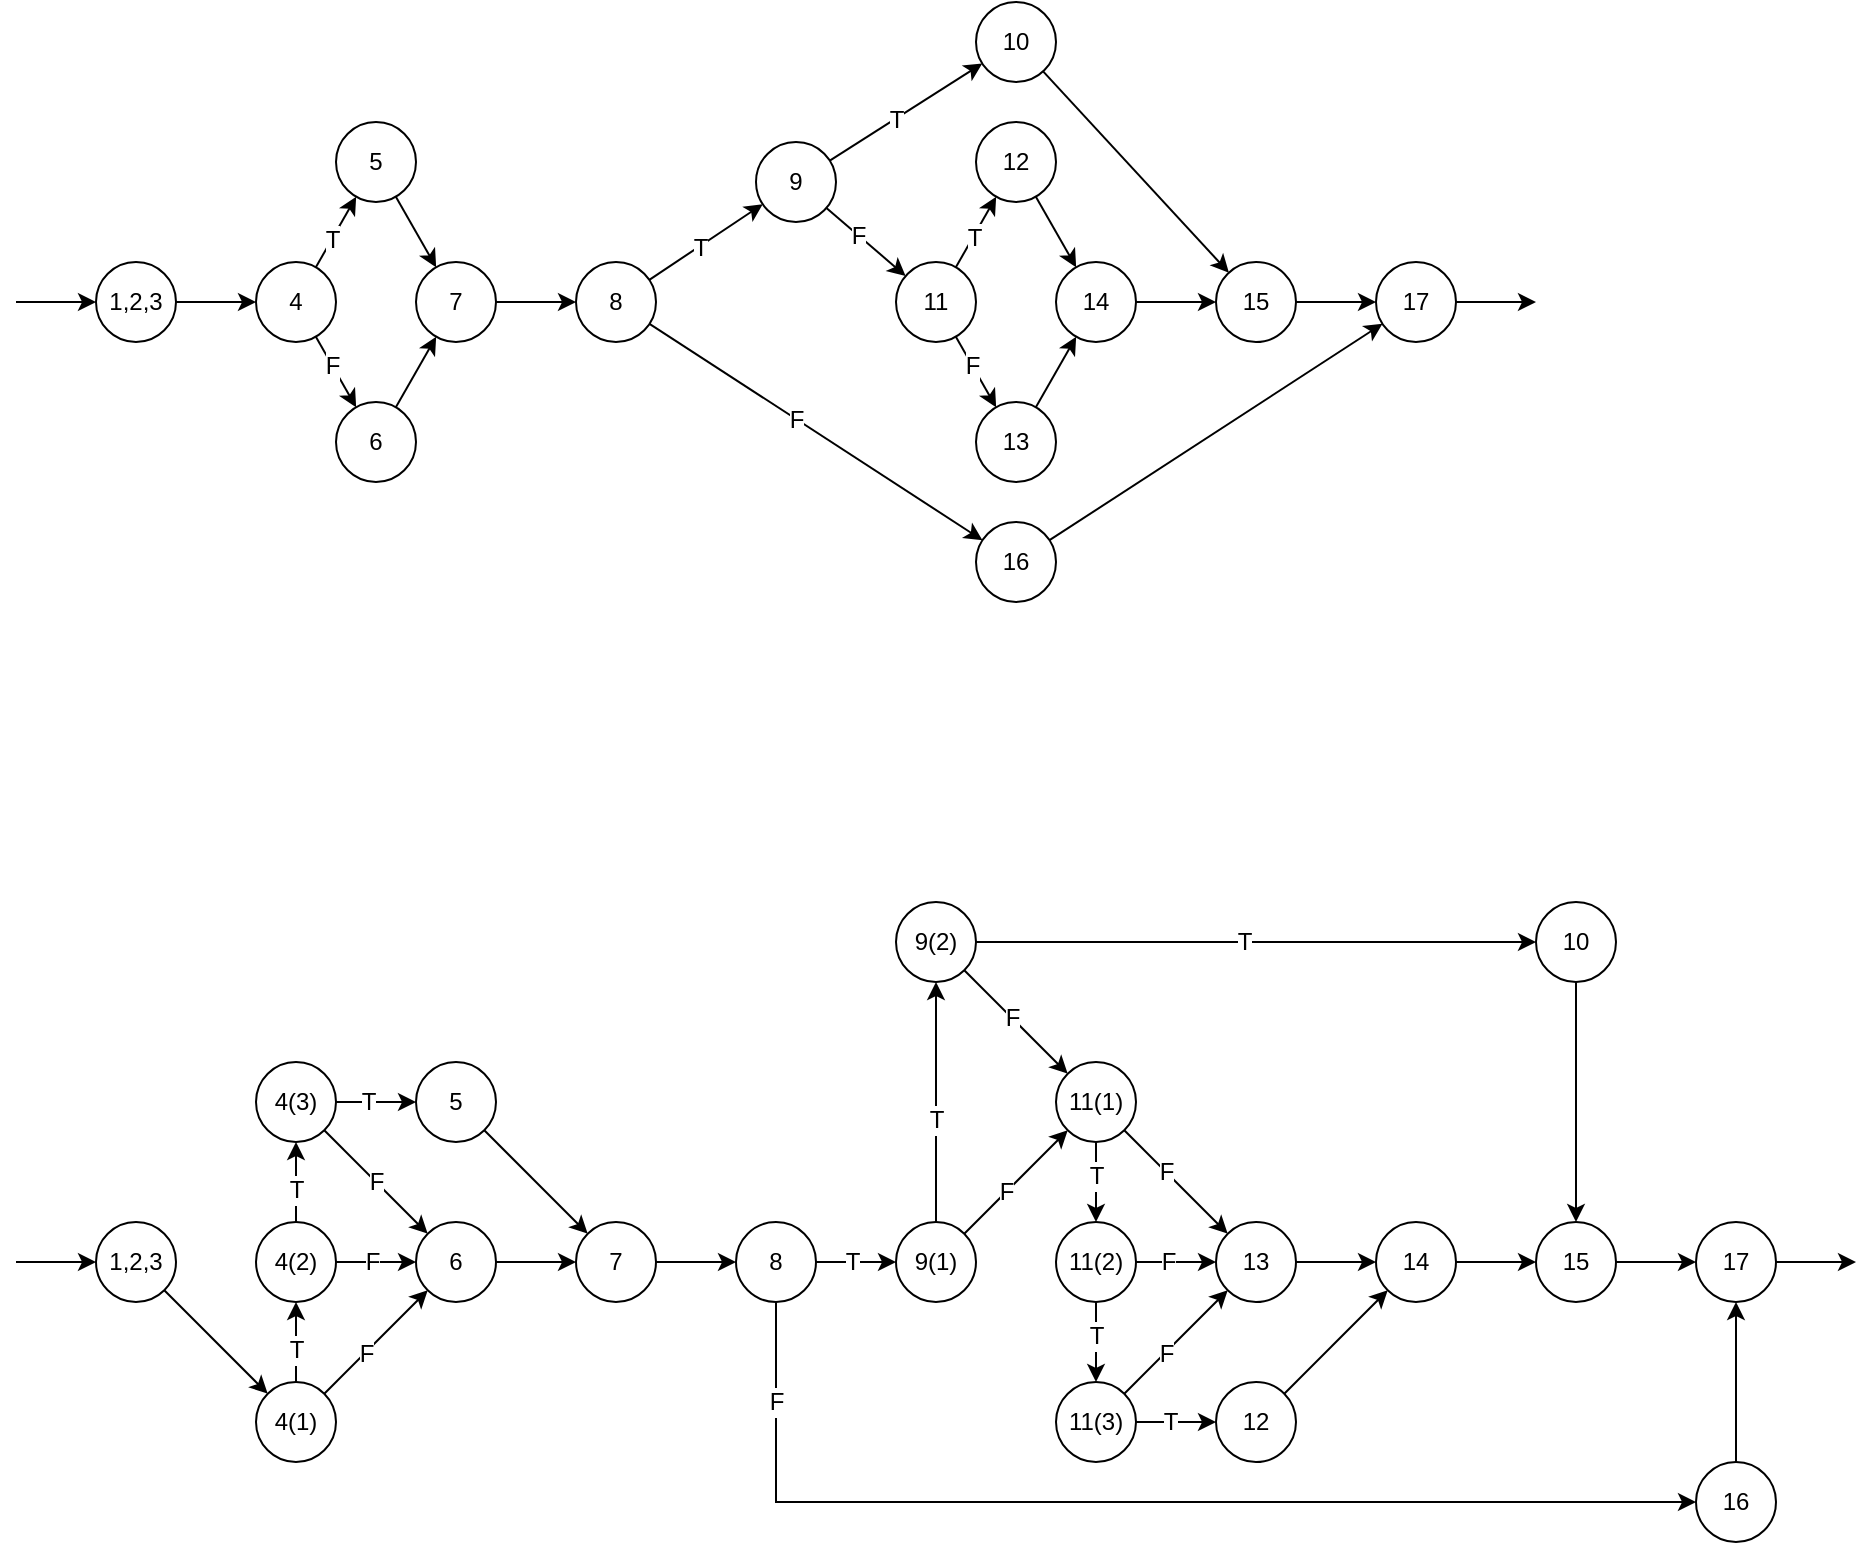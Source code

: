 <mxfile version="15.8.3" type="device"><diagram id="_yMHyIJSvtHfpr_6GuOD" name="Page-1"><mxGraphModel dx="1178" dy="659" grid="0" gridSize="10" guides="1" tooltips="1" connect="1" arrows="1" fold="1" page="1" pageScale="1" pageWidth="850" pageHeight="1100" math="0" shadow="0"><root><mxCell id="0"/><mxCell id="1" parent="0"/><mxCell id="rDvN0y5Ola844dk2ZUQn-3" style="edgeStyle=orthogonalEdgeStyle;rounded=0;orthogonalLoop=1;jettySize=auto;html=1;fontSize=15;" edge="1" parent="1" source="rDvN0y5Ola844dk2ZUQn-1" target="rDvN0y5Ola844dk2ZUQn-2"><mxGeometry relative="1" as="geometry"/></mxCell><mxCell id="rDvN0y5Ola844dk2ZUQn-53" style="edgeStyle=none;rounded=0;orthogonalLoop=1;jettySize=auto;html=1;fontSize=12;" edge="1" parent="1" target="rDvN0y5Ola844dk2ZUQn-1"><mxGeometry relative="1" as="geometry"><mxPoint x="50" y="200" as="targetPoint"/><mxPoint x="40" y="180" as="sourcePoint"/></mxGeometry></mxCell><mxCell id="rDvN0y5Ola844dk2ZUQn-1" value="1,2,3" style="ellipse;whiteSpace=wrap;html=1;aspect=fixed;" vertex="1" parent="1"><mxGeometry x="80" y="160" width="40" height="40" as="geometry"/></mxCell><mxCell id="rDvN0y5Ola844dk2ZUQn-15" style="edgeStyle=none;rounded=0;orthogonalLoop=1;jettySize=auto;html=1;fontSize=15;" edge="1" parent="1" source="rDvN0y5Ola844dk2ZUQn-2" target="rDvN0y5Ola844dk2ZUQn-4"><mxGeometry relative="1" as="geometry"/></mxCell><mxCell id="rDvN0y5Ola844dk2ZUQn-22" value="T" style="edgeLabel;html=1;align=center;verticalAlign=middle;resizable=0;points=[];fontSize=12;" vertex="1" connectable="0" parent="rDvN0y5Ola844dk2ZUQn-15"><mxGeometry x="-0.207" relative="1" as="geometry"><mxPoint as="offset"/></mxGeometry></mxCell><mxCell id="rDvN0y5Ola844dk2ZUQn-16" style="edgeStyle=none;rounded=0;orthogonalLoop=1;jettySize=auto;html=1;fontSize=15;" edge="1" parent="1" source="rDvN0y5Ola844dk2ZUQn-2" target="rDvN0y5Ola844dk2ZUQn-5"><mxGeometry relative="1" as="geometry"/></mxCell><mxCell id="rDvN0y5Ola844dk2ZUQn-23" value="F" style="edgeLabel;html=1;align=center;verticalAlign=middle;resizable=0;points=[];fontSize=12;" vertex="1" connectable="0" parent="rDvN0y5Ola844dk2ZUQn-16"><mxGeometry x="-0.22" relative="1" as="geometry"><mxPoint as="offset"/></mxGeometry></mxCell><mxCell id="rDvN0y5Ola844dk2ZUQn-2" value="4" style="ellipse;whiteSpace=wrap;html=1;aspect=fixed;" vertex="1" parent="1"><mxGeometry x="160" y="160" width="40" height="40" as="geometry"/></mxCell><mxCell id="rDvN0y5Ola844dk2ZUQn-17" style="edgeStyle=none;rounded=0;orthogonalLoop=1;jettySize=auto;html=1;fontSize=15;" edge="1" parent="1" source="rDvN0y5Ola844dk2ZUQn-4" target="rDvN0y5Ola844dk2ZUQn-6"><mxGeometry relative="1" as="geometry"/></mxCell><mxCell id="rDvN0y5Ola844dk2ZUQn-4" value="5" style="ellipse;whiteSpace=wrap;html=1;aspect=fixed;" vertex="1" parent="1"><mxGeometry x="200" y="90" width="40" height="40" as="geometry"/></mxCell><mxCell id="rDvN0y5Ola844dk2ZUQn-18" style="edgeStyle=none;rounded=0;orthogonalLoop=1;jettySize=auto;html=1;fontSize=15;" edge="1" parent="1" source="rDvN0y5Ola844dk2ZUQn-5" target="rDvN0y5Ola844dk2ZUQn-6"><mxGeometry relative="1" as="geometry"/></mxCell><mxCell id="rDvN0y5Ola844dk2ZUQn-5" value="6" style="ellipse;whiteSpace=wrap;html=1;aspect=fixed;" vertex="1" parent="1"><mxGeometry x="200" y="230" width="40" height="40" as="geometry"/></mxCell><mxCell id="rDvN0y5Ola844dk2ZUQn-19" style="edgeStyle=none;rounded=0;orthogonalLoop=1;jettySize=auto;html=1;fontSize=15;" edge="1" parent="1" source="rDvN0y5Ola844dk2ZUQn-6" target="rDvN0y5Ola844dk2ZUQn-7"><mxGeometry relative="1" as="geometry"/></mxCell><mxCell id="rDvN0y5Ola844dk2ZUQn-6" value="7" style="ellipse;whiteSpace=wrap;html=1;aspect=fixed;" vertex="1" parent="1"><mxGeometry x="240" y="160" width="40" height="40" as="geometry"/></mxCell><mxCell id="rDvN0y5Ola844dk2ZUQn-20" style="edgeStyle=none;rounded=0;orthogonalLoop=1;jettySize=auto;html=1;fontSize=15;" edge="1" parent="1" source="rDvN0y5Ola844dk2ZUQn-7" target="rDvN0y5Ola844dk2ZUQn-8"><mxGeometry relative="1" as="geometry"><Array as="points"/></mxGeometry></mxCell><mxCell id="rDvN0y5Ola844dk2ZUQn-24" value="T" style="edgeLabel;html=1;align=center;verticalAlign=middle;resizable=0;points=[];fontSize=12;" vertex="1" connectable="0" parent="rDvN0y5Ola844dk2ZUQn-20"><mxGeometry x="-0.117" relative="1" as="geometry"><mxPoint as="offset"/></mxGeometry></mxCell><mxCell id="rDvN0y5Ola844dk2ZUQn-21" style="edgeStyle=none;rounded=0;orthogonalLoop=1;jettySize=auto;html=1;fontSize=15;" edge="1" parent="1" source="rDvN0y5Ola844dk2ZUQn-7" target="rDvN0y5Ola844dk2ZUQn-9"><mxGeometry relative="1" as="geometry"/></mxCell><mxCell id="rDvN0y5Ola844dk2ZUQn-25" value="F" style="edgeLabel;html=1;align=center;verticalAlign=middle;resizable=0;points=[];fontSize=12;" vertex="1" connectable="0" parent="rDvN0y5Ola844dk2ZUQn-21"><mxGeometry x="-0.125" relative="1" as="geometry"><mxPoint as="offset"/></mxGeometry></mxCell><mxCell id="rDvN0y5Ola844dk2ZUQn-7" value="8" style="ellipse;whiteSpace=wrap;html=1;aspect=fixed;" vertex="1" parent="1"><mxGeometry x="320" y="160" width="40" height="40" as="geometry"/></mxCell><mxCell id="rDvN0y5Ola844dk2ZUQn-28" style="edgeStyle=none;rounded=0;orthogonalLoop=1;jettySize=auto;html=1;fontSize=12;" edge="1" parent="1" source="rDvN0y5Ola844dk2ZUQn-8" target="rDvN0y5Ola844dk2ZUQn-26"><mxGeometry relative="1" as="geometry"/></mxCell><mxCell id="rDvN0y5Ola844dk2ZUQn-30" value="T" style="edgeLabel;html=1;align=center;verticalAlign=middle;resizable=0;points=[];fontSize=12;" vertex="1" connectable="0" parent="rDvN0y5Ola844dk2ZUQn-28"><mxGeometry x="-0.153" relative="1" as="geometry"><mxPoint as="offset"/></mxGeometry></mxCell><mxCell id="rDvN0y5Ola844dk2ZUQn-29" style="edgeStyle=none;rounded=0;orthogonalLoop=1;jettySize=auto;html=1;fontSize=12;" edge="1" parent="1" source="rDvN0y5Ola844dk2ZUQn-8" target="rDvN0y5Ola844dk2ZUQn-27"><mxGeometry relative="1" as="geometry"/></mxCell><mxCell id="rDvN0y5Ola844dk2ZUQn-31" value="F" style="edgeLabel;html=1;align=center;verticalAlign=middle;resizable=0;points=[];fontSize=12;" vertex="1" connectable="0" parent="rDvN0y5Ola844dk2ZUQn-29"><mxGeometry x="-0.189" relative="1" as="geometry"><mxPoint as="offset"/></mxGeometry></mxCell><mxCell id="rDvN0y5Ola844dk2ZUQn-8" value="9" style="ellipse;whiteSpace=wrap;html=1;aspect=fixed;" vertex="1" parent="1"><mxGeometry x="410" y="100" width="40" height="40" as="geometry"/></mxCell><mxCell id="rDvN0y5Ola844dk2ZUQn-45" style="edgeStyle=none;rounded=0;orthogonalLoop=1;jettySize=auto;html=1;fontSize=12;" edge="1" parent="1" source="rDvN0y5Ola844dk2ZUQn-9" target="rDvN0y5Ola844dk2ZUQn-47"><mxGeometry relative="1" as="geometry"/></mxCell><mxCell id="rDvN0y5Ola844dk2ZUQn-9" value="16" style="ellipse;whiteSpace=wrap;html=1;aspect=fixed;" vertex="1" parent="1"><mxGeometry x="520" y="290" width="40" height="40" as="geometry"/></mxCell><mxCell id="rDvN0y5Ola844dk2ZUQn-44" style="edgeStyle=none;rounded=0;orthogonalLoop=1;jettySize=auto;html=1;fontSize=12;" edge="1" parent="1" source="rDvN0y5Ola844dk2ZUQn-26" target="rDvN0y5Ola844dk2ZUQn-43"><mxGeometry relative="1" as="geometry"/></mxCell><mxCell id="rDvN0y5Ola844dk2ZUQn-26" value="10" style="ellipse;whiteSpace=wrap;html=1;aspect=fixed;" vertex="1" parent="1"><mxGeometry x="520" y="30" width="40" height="40" as="geometry"/></mxCell><mxCell id="rDvN0y5Ola844dk2ZUQn-36" style="edgeStyle=none;rounded=0;orthogonalLoop=1;jettySize=auto;html=1;fontSize=12;" edge="1" parent="1" source="rDvN0y5Ola844dk2ZUQn-27" target="rDvN0y5Ola844dk2ZUQn-33"><mxGeometry relative="1" as="geometry"/></mxCell><mxCell id="rDvN0y5Ola844dk2ZUQn-38" value="T" style="edgeLabel;html=1;align=center;verticalAlign=middle;resizable=0;points=[];fontSize=12;" vertex="1" connectable="0" parent="rDvN0y5Ola844dk2ZUQn-36"><mxGeometry x="-0.173" relative="1" as="geometry"><mxPoint as="offset"/></mxGeometry></mxCell><mxCell id="rDvN0y5Ola844dk2ZUQn-37" style="edgeStyle=none;rounded=0;orthogonalLoop=1;jettySize=auto;html=1;fontSize=12;" edge="1" parent="1" source="rDvN0y5Ola844dk2ZUQn-27" target="rDvN0y5Ola844dk2ZUQn-32"><mxGeometry relative="1" as="geometry"/></mxCell><mxCell id="rDvN0y5Ola844dk2ZUQn-39" value="F" style="edgeLabel;html=1;align=center;verticalAlign=middle;resizable=0;points=[];fontSize=12;" vertex="1" connectable="0" parent="rDvN0y5Ola844dk2ZUQn-37"><mxGeometry x="-0.207" relative="1" as="geometry"><mxPoint as="offset"/></mxGeometry></mxCell><mxCell id="rDvN0y5Ola844dk2ZUQn-27" value="11" style="ellipse;whiteSpace=wrap;html=1;aspect=fixed;" vertex="1" parent="1"><mxGeometry x="480" y="160" width="40" height="40" as="geometry"/></mxCell><mxCell id="rDvN0y5Ola844dk2ZUQn-42" style="edgeStyle=none;rounded=0;orthogonalLoop=1;jettySize=auto;html=1;fontSize=12;" edge="1" parent="1" source="rDvN0y5Ola844dk2ZUQn-32" target="rDvN0y5Ola844dk2ZUQn-40"><mxGeometry relative="1" as="geometry"/></mxCell><mxCell id="rDvN0y5Ola844dk2ZUQn-32" value="13" style="ellipse;whiteSpace=wrap;html=1;aspect=fixed;" vertex="1" parent="1"><mxGeometry x="520" y="230" width="40" height="40" as="geometry"/></mxCell><mxCell id="rDvN0y5Ola844dk2ZUQn-41" style="edgeStyle=none;rounded=0;orthogonalLoop=1;jettySize=auto;html=1;fontSize=12;" edge="1" parent="1" source="rDvN0y5Ola844dk2ZUQn-33" target="rDvN0y5Ola844dk2ZUQn-40"><mxGeometry relative="1" as="geometry"/></mxCell><mxCell id="rDvN0y5Ola844dk2ZUQn-33" value="12" style="ellipse;whiteSpace=wrap;html=1;aspect=fixed;" vertex="1" parent="1"><mxGeometry x="520" y="90" width="40" height="40" as="geometry"/></mxCell><mxCell id="rDvN0y5Ola844dk2ZUQn-46" style="edgeStyle=none;rounded=0;orthogonalLoop=1;jettySize=auto;html=1;fontSize=12;" edge="1" parent="1" source="rDvN0y5Ola844dk2ZUQn-40" target="rDvN0y5Ola844dk2ZUQn-43"><mxGeometry relative="1" as="geometry"/></mxCell><mxCell id="rDvN0y5Ola844dk2ZUQn-40" value="14" style="ellipse;whiteSpace=wrap;html=1;aspect=fixed;" vertex="1" parent="1"><mxGeometry x="560" y="160" width="40" height="40" as="geometry"/></mxCell><mxCell id="rDvN0y5Ola844dk2ZUQn-48" style="edgeStyle=none;rounded=0;orthogonalLoop=1;jettySize=auto;html=1;fontSize=12;" edge="1" parent="1" source="rDvN0y5Ola844dk2ZUQn-43" target="rDvN0y5Ola844dk2ZUQn-47"><mxGeometry relative="1" as="geometry"/></mxCell><mxCell id="rDvN0y5Ola844dk2ZUQn-43" value="15" style="ellipse;whiteSpace=wrap;html=1;aspect=fixed;" vertex="1" parent="1"><mxGeometry x="640" y="160" width="40" height="40" as="geometry"/></mxCell><mxCell id="rDvN0y5Ola844dk2ZUQn-52" style="edgeStyle=none;rounded=0;orthogonalLoop=1;jettySize=auto;html=1;fontSize=12;" edge="1" parent="1" source="rDvN0y5Ola844dk2ZUQn-47"><mxGeometry relative="1" as="geometry"><mxPoint x="800" y="180" as="targetPoint"/></mxGeometry></mxCell><mxCell id="rDvN0y5Ola844dk2ZUQn-47" value="17" style="ellipse;whiteSpace=wrap;html=1;aspect=fixed;" vertex="1" parent="1"><mxGeometry x="720" y="160" width="40" height="40" as="geometry"/></mxCell><mxCell id="rDvN0y5Ola844dk2ZUQn-54" style="rounded=0;orthogonalLoop=1;jettySize=auto;html=1;fontSize=15;" edge="1" parent="1" source="rDvN0y5Ola844dk2ZUQn-56" target="rDvN0y5Ola844dk2ZUQn-61"><mxGeometry relative="1" as="geometry"/></mxCell><mxCell id="rDvN0y5Ola844dk2ZUQn-55" style="edgeStyle=none;rounded=0;orthogonalLoop=1;jettySize=auto;html=1;fontSize=12;entryX=0;entryY=0.5;entryDx=0;entryDy=0;" edge="1" parent="1" target="rDvN0y5Ola844dk2ZUQn-56"><mxGeometry relative="1" as="geometry"><mxPoint x="50" y="680" as="targetPoint"/><mxPoint x="40" y="660" as="sourcePoint"/></mxGeometry></mxCell><mxCell id="rDvN0y5Ola844dk2ZUQn-56" value="1,2,3" style="ellipse;whiteSpace=wrap;html=1;aspect=fixed;" vertex="1" parent="1"><mxGeometry x="80" y="640" width="40" height="40" as="geometry"/></mxCell><mxCell id="rDvN0y5Ola844dk2ZUQn-57" style="edgeStyle=none;rounded=0;orthogonalLoop=1;jettySize=auto;html=1;fontSize=15;" edge="1" parent="1" source="rDvN0y5Ola844dk2ZUQn-61" target="rDvN0y5Ola844dk2ZUQn-97"><mxGeometry relative="1" as="geometry"><mxPoint x="180" y="720" as="targetPoint"/></mxGeometry></mxCell><mxCell id="rDvN0y5Ola844dk2ZUQn-58" value="T" style="edgeLabel;html=1;align=center;verticalAlign=middle;resizable=0;points=[];fontSize=12;" vertex="1" connectable="0" parent="rDvN0y5Ola844dk2ZUQn-57"><mxGeometry x="-0.207" relative="1" as="geometry"><mxPoint as="offset"/></mxGeometry></mxCell><mxCell id="rDvN0y5Ola844dk2ZUQn-59" style="edgeStyle=none;rounded=0;orthogonalLoop=1;jettySize=auto;html=1;fontSize=15;" edge="1" parent="1" source="rDvN0y5Ola844dk2ZUQn-61" target="rDvN0y5Ola844dk2ZUQn-65"><mxGeometry relative="1" as="geometry"/></mxCell><mxCell id="rDvN0y5Ola844dk2ZUQn-60" value="F" style="edgeLabel;html=1;align=center;verticalAlign=middle;resizable=0;points=[];fontSize=12;" vertex="1" connectable="0" parent="rDvN0y5Ola844dk2ZUQn-59"><mxGeometry x="-0.22" relative="1" as="geometry"><mxPoint as="offset"/></mxGeometry></mxCell><mxCell id="rDvN0y5Ola844dk2ZUQn-61" value="4(1)" style="ellipse;whiteSpace=wrap;html=1;aspect=fixed;" vertex="1" parent="1"><mxGeometry x="160" y="720" width="40" height="40" as="geometry"/></mxCell><mxCell id="rDvN0y5Ola844dk2ZUQn-64" style="edgeStyle=none;rounded=0;orthogonalLoop=1;jettySize=auto;html=1;fontSize=15;" edge="1" parent="1" source="rDvN0y5Ola844dk2ZUQn-65" target="rDvN0y5Ola844dk2ZUQn-67"><mxGeometry relative="1" as="geometry"/></mxCell><mxCell id="rDvN0y5Ola844dk2ZUQn-65" value="6" style="ellipse;whiteSpace=wrap;html=1;aspect=fixed;" vertex="1" parent="1"><mxGeometry x="240" y="640" width="40" height="40" as="geometry"/></mxCell><mxCell id="rDvN0y5Ola844dk2ZUQn-66" style="edgeStyle=none;rounded=0;orthogonalLoop=1;jettySize=auto;html=1;exitX=1;exitY=0.5;exitDx=0;exitDy=0;fontSize=15;" edge="1" parent="1" source="rDvN0y5Ola844dk2ZUQn-67" target="rDvN0y5Ola844dk2ZUQn-120"><mxGeometry relative="1" as="geometry"><mxPoint x="400.0" y="660" as="targetPoint"/></mxGeometry></mxCell><mxCell id="rDvN0y5Ola844dk2ZUQn-67" value="7" style="ellipse;whiteSpace=wrap;html=1;aspect=fixed;" vertex="1" parent="1"><mxGeometry x="320" y="640" width="40" height="40" as="geometry"/></mxCell><mxCell id="rDvN0y5Ola844dk2ZUQn-105" style="edgeStyle=none;rounded=0;orthogonalLoop=1;jettySize=auto;html=1;fontSize=12;" edge="1" parent="1" source="rDvN0y5Ola844dk2ZUQn-97" target="rDvN0y5Ola844dk2ZUQn-65"><mxGeometry relative="1" as="geometry"/></mxCell><mxCell id="rDvN0y5Ola844dk2ZUQn-110" value="F" style="edgeLabel;html=1;align=center;verticalAlign=middle;resizable=0;points=[];fontSize=12;" vertex="1" connectable="0" parent="rDvN0y5Ola844dk2ZUQn-105"><mxGeometry x="-0.127" relative="1" as="geometry"><mxPoint as="offset"/></mxGeometry></mxCell><mxCell id="rDvN0y5Ola844dk2ZUQn-97" value="4(2)" style="ellipse;whiteSpace=wrap;html=1;aspect=fixed;" vertex="1" parent="1"><mxGeometry x="160" y="640" width="40" height="40" as="geometry"/></mxCell><mxCell id="rDvN0y5Ola844dk2ZUQn-106" value="F" style="edgeStyle=none;rounded=0;orthogonalLoop=1;jettySize=auto;html=1;fontSize=12;" edge="1" parent="1" source="rDvN0y5Ola844dk2ZUQn-98" target="rDvN0y5Ola844dk2ZUQn-65"><mxGeometry relative="1" as="geometry"/></mxCell><mxCell id="rDvN0y5Ola844dk2ZUQn-112" style="edgeStyle=none;rounded=0;orthogonalLoop=1;jettySize=auto;html=1;exitX=1;exitY=0.5;exitDx=0;exitDy=0;fontSize=12;" edge="1" parent="1" source="rDvN0y5Ola844dk2ZUQn-98" target="rDvN0y5Ola844dk2ZUQn-111"><mxGeometry relative="1" as="geometry"/></mxCell><mxCell id="rDvN0y5Ola844dk2ZUQn-114" value="T" style="edgeLabel;html=1;align=center;verticalAlign=middle;resizable=0;points=[];fontSize=12;" vertex="1" connectable="0" parent="rDvN0y5Ola844dk2ZUQn-112"><mxGeometry x="-0.2" relative="1" as="geometry"><mxPoint as="offset"/></mxGeometry></mxCell><mxCell id="rDvN0y5Ola844dk2ZUQn-98" value="4(3)" style="ellipse;whiteSpace=wrap;html=1;aspect=fixed;" vertex="1" parent="1"><mxGeometry x="160" y="560" width="40" height="40" as="geometry"/></mxCell><mxCell id="rDvN0y5Ola844dk2ZUQn-101" style="edgeStyle=none;rounded=0;orthogonalLoop=1;jettySize=auto;html=1;fontSize=15;" edge="1" parent="1" source="rDvN0y5Ola844dk2ZUQn-97" target="rDvN0y5Ola844dk2ZUQn-98"><mxGeometry relative="1" as="geometry"><mxPoint x="179.83" y="480" as="sourcePoint"/><mxPoint x="180" y="440" as="targetPoint"/></mxGeometry></mxCell><mxCell id="rDvN0y5Ola844dk2ZUQn-102" value="T" style="edgeLabel;html=1;align=center;verticalAlign=middle;resizable=0;points=[];fontSize=12;" vertex="1" connectable="0" parent="rDvN0y5Ola844dk2ZUQn-101"><mxGeometry x="-0.207" relative="1" as="geometry"><mxPoint as="offset"/></mxGeometry></mxCell><mxCell id="rDvN0y5Ola844dk2ZUQn-113" style="edgeStyle=none;rounded=0;orthogonalLoop=1;jettySize=auto;html=1;fontSize=12;" edge="1" parent="1" source="rDvN0y5Ola844dk2ZUQn-111" target="rDvN0y5Ola844dk2ZUQn-67"><mxGeometry relative="1" as="geometry"/></mxCell><mxCell id="rDvN0y5Ola844dk2ZUQn-111" value="5" style="ellipse;whiteSpace=wrap;html=1;aspect=fixed;" vertex="1" parent="1"><mxGeometry x="240" y="560" width="40" height="40" as="geometry"/></mxCell><mxCell id="rDvN0y5Ola844dk2ZUQn-116" style="edgeStyle=none;rounded=0;orthogonalLoop=1;jettySize=auto;html=1;fontSize=15;" edge="1" parent="1" source="rDvN0y5Ola844dk2ZUQn-120" target="rDvN0y5Ola844dk2ZUQn-125"><mxGeometry relative="1" as="geometry"><Array as="points"/></mxGeometry></mxCell><mxCell id="rDvN0y5Ola844dk2ZUQn-117" value="T" style="edgeLabel;html=1;align=center;verticalAlign=middle;resizable=0;points=[];fontSize=12;" vertex="1" connectable="0" parent="rDvN0y5Ola844dk2ZUQn-116"><mxGeometry x="-0.117" relative="1" as="geometry"><mxPoint as="offset"/></mxGeometry></mxCell><mxCell id="rDvN0y5Ola844dk2ZUQn-118" style="edgeStyle=orthogonalEdgeStyle;rounded=0;orthogonalLoop=1;jettySize=auto;html=1;fontSize=15;" edge="1" parent="1" source="rDvN0y5Ola844dk2ZUQn-120" target="rDvN0y5Ola844dk2ZUQn-127"><mxGeometry relative="1" as="geometry"><Array as="points"><mxPoint x="420" y="780"/></Array></mxGeometry></mxCell><mxCell id="rDvN0y5Ola844dk2ZUQn-119" value="F" style="edgeLabel;html=1;align=center;verticalAlign=middle;resizable=0;points=[];fontSize=12;" vertex="1" connectable="0" parent="rDvN0y5Ola844dk2ZUQn-118"><mxGeometry x="-0.125" relative="1" as="geometry"><mxPoint x="-145" y="-50" as="offset"/></mxGeometry></mxCell><mxCell id="rDvN0y5Ola844dk2ZUQn-120" value="8" style="ellipse;whiteSpace=wrap;html=1;aspect=fixed;" vertex="1" parent="1"><mxGeometry x="400" y="640" width="40" height="40" as="geometry"/></mxCell><mxCell id="rDvN0y5Ola844dk2ZUQn-121" style="edgeStyle=none;rounded=0;orthogonalLoop=1;jettySize=auto;html=1;fontSize=12;" edge="1" parent="1" source="rDvN0y5Ola844dk2ZUQn-145" target="rDvN0y5Ola844dk2ZUQn-129"><mxGeometry relative="1" as="geometry"/></mxCell><mxCell id="rDvN0y5Ola844dk2ZUQn-122" value="T" style="edgeLabel;html=1;align=center;verticalAlign=middle;resizable=0;points=[];fontSize=12;" vertex="1" connectable="0" parent="rDvN0y5Ola844dk2ZUQn-121"><mxGeometry x="-0.153" relative="1" as="geometry"><mxPoint x="15" as="offset"/></mxGeometry></mxCell><mxCell id="rDvN0y5Ola844dk2ZUQn-123" style="edgeStyle=none;rounded=0;orthogonalLoop=1;jettySize=auto;html=1;fontSize=12;" edge="1" parent="1" source="rDvN0y5Ola844dk2ZUQn-125" target="rDvN0y5Ola844dk2ZUQn-134"><mxGeometry relative="1" as="geometry"/></mxCell><mxCell id="rDvN0y5Ola844dk2ZUQn-124" value="F" style="edgeLabel;html=1;align=center;verticalAlign=middle;resizable=0;points=[];fontSize=12;" vertex="1" connectable="0" parent="rDvN0y5Ola844dk2ZUQn-123"><mxGeometry x="-0.189" relative="1" as="geometry"><mxPoint as="offset"/></mxGeometry></mxCell><mxCell id="rDvN0y5Ola844dk2ZUQn-125" value="9(1)" style="ellipse;whiteSpace=wrap;html=1;aspect=fixed;" vertex="1" parent="1"><mxGeometry x="480" y="640" width="40" height="40" as="geometry"/></mxCell><mxCell id="rDvN0y5Ola844dk2ZUQn-126" style="edgeStyle=none;rounded=0;orthogonalLoop=1;jettySize=auto;html=1;fontSize=12;" edge="1" parent="1" source="rDvN0y5Ola844dk2ZUQn-127" target="rDvN0y5Ola844dk2ZUQn-144"><mxGeometry relative="1" as="geometry"><mxPoint x="810" y="900" as="targetPoint"/></mxGeometry></mxCell><mxCell id="rDvN0y5Ola844dk2ZUQn-127" value="16" style="ellipse;whiteSpace=wrap;html=1;aspect=fixed;" vertex="1" parent="1"><mxGeometry x="880" y="760" width="40" height="40" as="geometry"/></mxCell><mxCell id="rDvN0y5Ola844dk2ZUQn-128" style="edgeStyle=none;rounded=0;orthogonalLoop=1;jettySize=auto;html=1;fontSize=12;" edge="1" parent="1" source="rDvN0y5Ola844dk2ZUQn-129" target="rDvN0y5Ola844dk2ZUQn-142"><mxGeometry relative="1" as="geometry"/></mxCell><mxCell id="rDvN0y5Ola844dk2ZUQn-129" value="10" style="ellipse;whiteSpace=wrap;html=1;aspect=fixed;" vertex="1" parent="1"><mxGeometry x="800" y="480" width="40" height="40" as="geometry"/></mxCell><mxCell id="rDvN0y5Ola844dk2ZUQn-130" style="edgeStyle=none;rounded=0;orthogonalLoop=1;jettySize=auto;html=1;fontSize=12;" edge="1" parent="1" source="rDvN0y5Ola844dk2ZUQn-152" target="rDvN0y5Ola844dk2ZUQn-138"><mxGeometry relative="1" as="geometry"/></mxCell><mxCell id="rDvN0y5Ola844dk2ZUQn-131" value="T" style="edgeLabel;html=1;align=center;verticalAlign=middle;resizable=0;points=[];fontSize=12;" vertex="1" connectable="0" parent="rDvN0y5Ola844dk2ZUQn-130"><mxGeometry x="-0.173" relative="1" as="geometry"><mxPoint as="offset"/></mxGeometry></mxCell><mxCell id="rDvN0y5Ola844dk2ZUQn-132" style="edgeStyle=none;rounded=0;orthogonalLoop=1;jettySize=auto;html=1;fontSize=12;" edge="1" parent="1" source="rDvN0y5Ola844dk2ZUQn-134" target="rDvN0y5Ola844dk2ZUQn-136"><mxGeometry relative="1" as="geometry"/></mxCell><mxCell id="rDvN0y5Ola844dk2ZUQn-133" value="F" style="edgeLabel;html=1;align=center;verticalAlign=middle;resizable=0;points=[];fontSize=12;" vertex="1" connectable="0" parent="rDvN0y5Ola844dk2ZUQn-132"><mxGeometry x="-0.207" relative="1" as="geometry"><mxPoint as="offset"/></mxGeometry></mxCell><mxCell id="rDvN0y5Ola844dk2ZUQn-134" value="11(1)" style="ellipse;whiteSpace=wrap;html=1;aspect=fixed;" vertex="1" parent="1"><mxGeometry x="560" y="560" width="40" height="40" as="geometry"/></mxCell><mxCell id="rDvN0y5Ola844dk2ZUQn-135" style="edgeStyle=none;rounded=0;orthogonalLoop=1;jettySize=auto;html=1;fontSize=12;" edge="1" parent="1" source="rDvN0y5Ola844dk2ZUQn-136" target="rDvN0y5Ola844dk2ZUQn-140"><mxGeometry relative="1" as="geometry"/></mxCell><mxCell id="rDvN0y5Ola844dk2ZUQn-136" value="13" style="ellipse;whiteSpace=wrap;html=1;aspect=fixed;" vertex="1" parent="1"><mxGeometry x="640" y="640" width="40" height="40" as="geometry"/></mxCell><mxCell id="rDvN0y5Ola844dk2ZUQn-137" style="edgeStyle=none;rounded=0;orthogonalLoop=1;jettySize=auto;html=1;fontSize=12;" edge="1" parent="1" source="rDvN0y5Ola844dk2ZUQn-138" target="rDvN0y5Ola844dk2ZUQn-140"><mxGeometry relative="1" as="geometry"/></mxCell><mxCell id="rDvN0y5Ola844dk2ZUQn-138" value="12" style="ellipse;whiteSpace=wrap;html=1;aspect=fixed;" vertex="1" parent="1"><mxGeometry x="640" y="720" width="40" height="40" as="geometry"/></mxCell><mxCell id="rDvN0y5Ola844dk2ZUQn-139" style="edgeStyle=none;rounded=0;orthogonalLoop=1;jettySize=auto;html=1;fontSize=12;" edge="1" parent="1" source="rDvN0y5Ola844dk2ZUQn-140" target="rDvN0y5Ola844dk2ZUQn-142"><mxGeometry relative="1" as="geometry"/></mxCell><mxCell id="rDvN0y5Ola844dk2ZUQn-140" value="14" style="ellipse;whiteSpace=wrap;html=1;aspect=fixed;" vertex="1" parent="1"><mxGeometry x="720" y="640" width="40" height="40" as="geometry"/></mxCell><mxCell id="rDvN0y5Ola844dk2ZUQn-141" style="edgeStyle=none;rounded=0;orthogonalLoop=1;jettySize=auto;html=1;fontSize=12;" edge="1" parent="1" source="rDvN0y5Ola844dk2ZUQn-142" target="rDvN0y5Ola844dk2ZUQn-144"><mxGeometry relative="1" as="geometry"/></mxCell><mxCell id="rDvN0y5Ola844dk2ZUQn-142" value="15" style="ellipse;whiteSpace=wrap;html=1;aspect=fixed;" vertex="1" parent="1"><mxGeometry x="800" y="640" width="40" height="40" as="geometry"/></mxCell><mxCell id="rDvN0y5Ola844dk2ZUQn-143" style="edgeStyle=none;rounded=0;orthogonalLoop=1;jettySize=auto;html=1;fontSize=12;" edge="1" parent="1" source="rDvN0y5Ola844dk2ZUQn-144"><mxGeometry relative="1" as="geometry"><mxPoint x="960" y="660.0" as="targetPoint"/></mxGeometry></mxCell><mxCell id="rDvN0y5Ola844dk2ZUQn-144" value="17" style="ellipse;whiteSpace=wrap;html=1;aspect=fixed;" vertex="1" parent="1"><mxGeometry x="880" y="640" width="40" height="40" as="geometry"/></mxCell><mxCell id="rDvN0y5Ola844dk2ZUQn-149" style="edgeStyle=none;rounded=0;orthogonalLoop=1;jettySize=auto;html=1;exitX=1;exitY=1;exitDx=0;exitDy=0;fontSize=12;" edge="1" parent="1" source="rDvN0y5Ola844dk2ZUQn-145" target="rDvN0y5Ola844dk2ZUQn-134"><mxGeometry relative="1" as="geometry"/></mxCell><mxCell id="rDvN0y5Ola844dk2ZUQn-150" value="F" style="edgeLabel;html=1;align=center;verticalAlign=middle;resizable=0;points=[];fontSize=12;" vertex="1" connectable="0" parent="rDvN0y5Ola844dk2ZUQn-149"><mxGeometry x="-0.09" relative="1" as="geometry"><mxPoint as="offset"/></mxGeometry></mxCell><mxCell id="rDvN0y5Ola844dk2ZUQn-145" value="9(2)" style="ellipse;whiteSpace=wrap;html=1;aspect=fixed;" vertex="1" parent="1"><mxGeometry x="480" y="480" width="40" height="40" as="geometry"/></mxCell><mxCell id="rDvN0y5Ola844dk2ZUQn-147" style="edgeStyle=none;rounded=0;orthogonalLoop=1;jettySize=auto;html=1;fontSize=12;" edge="1" parent="1" source="rDvN0y5Ola844dk2ZUQn-125" target="rDvN0y5Ola844dk2ZUQn-145"><mxGeometry relative="1" as="geometry"><mxPoint x="526" y="618" as="sourcePoint"/><mxPoint x="614" y="552" as="targetPoint"/></mxGeometry></mxCell><mxCell id="rDvN0y5Ola844dk2ZUQn-148" value="T" style="edgeLabel;html=1;align=center;verticalAlign=middle;resizable=0;points=[];fontSize=12;" vertex="1" connectable="0" parent="rDvN0y5Ola844dk2ZUQn-147"><mxGeometry x="-0.153" relative="1" as="geometry"><mxPoint as="offset"/></mxGeometry></mxCell><mxCell id="rDvN0y5Ola844dk2ZUQn-151" value="11(2)" style="ellipse;whiteSpace=wrap;html=1;aspect=fixed;" vertex="1" parent="1"><mxGeometry x="560" y="640" width="40" height="40" as="geometry"/></mxCell><mxCell id="rDvN0y5Ola844dk2ZUQn-152" value="11(3)" style="ellipse;whiteSpace=wrap;html=1;aspect=fixed;" vertex="1" parent="1"><mxGeometry x="560" y="720" width="40" height="40" as="geometry"/></mxCell><mxCell id="rDvN0y5Ola844dk2ZUQn-153" style="edgeStyle=none;rounded=0;orthogonalLoop=1;jettySize=auto;html=1;fontSize=12;" edge="1" parent="1" source="rDvN0y5Ola844dk2ZUQn-134" target="rDvN0y5Ola844dk2ZUQn-151"><mxGeometry relative="1" as="geometry"><mxPoint x="608.974" y="796.325" as="sourcePoint"/><mxPoint x="691.026" y="823.675" as="targetPoint"/></mxGeometry></mxCell><mxCell id="rDvN0y5Ola844dk2ZUQn-154" value="T" style="edgeLabel;html=1;align=center;verticalAlign=middle;resizable=0;points=[];fontSize=12;" vertex="1" connectable="0" parent="rDvN0y5Ola844dk2ZUQn-153"><mxGeometry x="-0.173" relative="1" as="geometry"><mxPoint as="offset"/></mxGeometry></mxCell><mxCell id="rDvN0y5Ola844dk2ZUQn-155" style="edgeStyle=none;rounded=0;orthogonalLoop=1;jettySize=auto;html=1;fontSize=12;" edge="1" parent="1" source="rDvN0y5Ola844dk2ZUQn-151" target="rDvN0y5Ola844dk2ZUQn-152"><mxGeometry relative="1" as="geometry"><mxPoint x="590" y="610" as="sourcePoint"/><mxPoint x="590" y="670" as="targetPoint"/></mxGeometry></mxCell><mxCell id="rDvN0y5Ola844dk2ZUQn-156" value="T" style="edgeLabel;html=1;align=center;verticalAlign=middle;resizable=0;points=[];fontSize=12;" vertex="1" connectable="0" parent="rDvN0y5Ola844dk2ZUQn-155"><mxGeometry x="-0.173" relative="1" as="geometry"><mxPoint as="offset"/></mxGeometry></mxCell><mxCell id="rDvN0y5Ola844dk2ZUQn-157" style="edgeStyle=none;rounded=0;orthogonalLoop=1;jettySize=auto;html=1;fontSize=12;" edge="1" parent="1" source="rDvN0y5Ola844dk2ZUQn-151" target="rDvN0y5Ola844dk2ZUQn-136"><mxGeometry relative="1" as="geometry"><mxPoint x="604.957" y="603.277" as="sourcePoint"/><mxPoint x="665.052" y="656.713" as="targetPoint"/></mxGeometry></mxCell><mxCell id="rDvN0y5Ola844dk2ZUQn-158" value="F" style="edgeLabel;html=1;align=center;verticalAlign=middle;resizable=0;points=[];fontSize=12;" vertex="1" connectable="0" parent="rDvN0y5Ola844dk2ZUQn-157"><mxGeometry x="-0.207" relative="1" as="geometry"><mxPoint as="offset"/></mxGeometry></mxCell><mxCell id="rDvN0y5Ola844dk2ZUQn-159" style="edgeStyle=none;rounded=0;orthogonalLoop=1;jettySize=auto;html=1;fontSize=12;" edge="1" parent="1" source="rDvN0y5Ola844dk2ZUQn-152" target="rDvN0y5Ola844dk2ZUQn-136"><mxGeometry relative="1" as="geometry"><mxPoint x="610" y="670" as="sourcePoint"/><mxPoint x="660" y="670" as="targetPoint"/></mxGeometry></mxCell><mxCell id="rDvN0y5Ola844dk2ZUQn-160" value="F" style="edgeLabel;html=1;align=center;verticalAlign=middle;resizable=0;points=[];fontSize=12;" vertex="1" connectable="0" parent="rDvN0y5Ola844dk2ZUQn-159"><mxGeometry x="-0.207" relative="1" as="geometry"><mxPoint as="offset"/></mxGeometry></mxCell></root></mxGraphModel></diagram></mxfile>